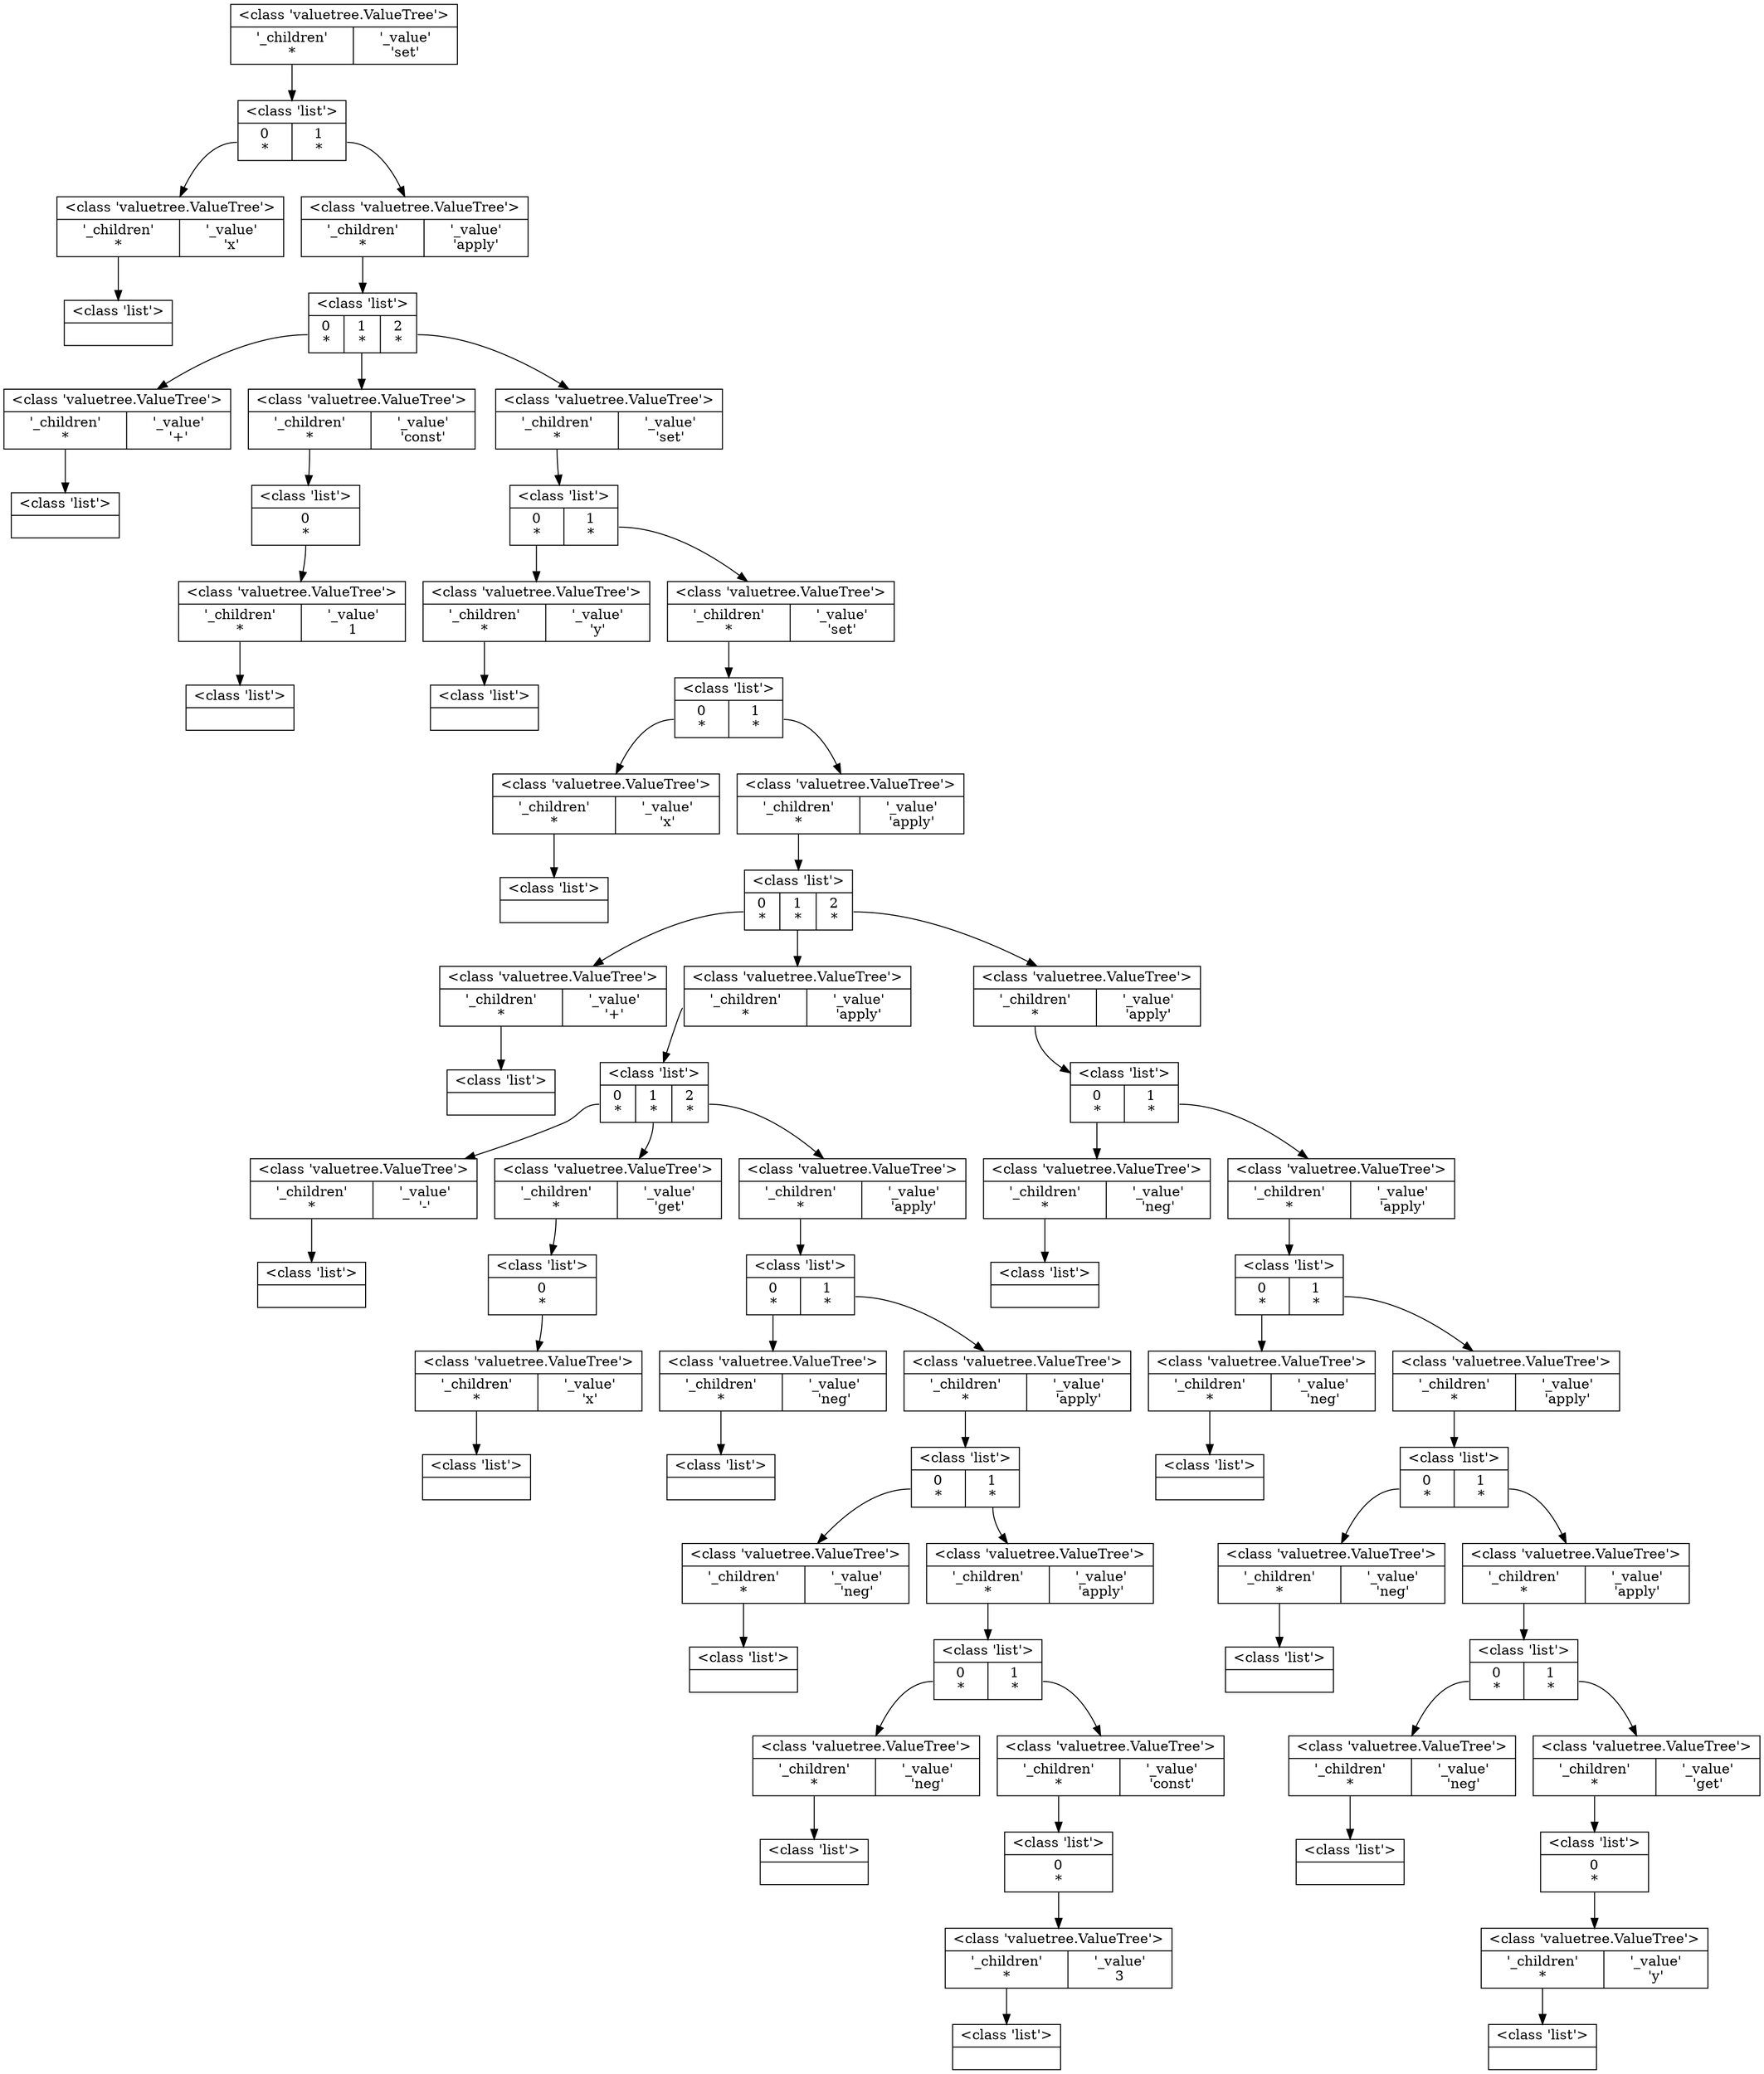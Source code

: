 digraph structure {
ordering=out;
node [height=.1];
rankdir=TB;
3068689100 [shape=record, height=.1, label="{ \<class 'valuetree.ValueTree'\> | { <f0> '_children'\n* | <f1> '_value'\n'set' }   }"];
3067845676 [shape=record, height=.1, label="{ \<class 'list'\> | { <f0> 0\n* | <f1> 1\n* } }"];
3068727468 [shape=record, height=.1, label="{ \<class 'valuetree.ValueTree'\> | { <f0> '_children'\n* | <f1> '_value'\n'x' }   }"];
3067844268 [shape=record, height=.1, label="{ \<class 'list'\> | {  } }"];
3068727660 [shape=record, height=.1, label="{ \<class 'valuetree.ValueTree'\> | { <f0> '_children'\n* | <f1> '_value'\n'apply' }   }"];
3067844300 [shape=record, height=.1, label="{ \<class 'list'\> | { <f0> 0\n* | <f1> 1\n* | <f2> 2\n* } }"];
3068644300 [shape=record, height=.1, label="{ \<class 'valuetree.ValueTree'\> | { <f0> '_children'\n* | <f1> '_value'\n'+' }   }"];
3067826444 [shape=record, height=.1, label="{ \<class 'list'\> | {  } }"];
3068727372 [shape=record, height=.1, label="{ \<class 'valuetree.ValueTree'\> | { <f0> '_children'\n* | <f1> '_value'\n'const' }   }"];
3067845388 [shape=record, height=.1, label="{ \<class 'list'\> | { <f0> 0\n* } }"];
3068728844 [shape=record, height=.1, label="{ \<class 'valuetree.ValueTree'\> | { <f0> '_children'\n* | <f1> '_value'\n1 }   }"];
3067844684 [shape=record, height=.1, label="{ \<class 'list'\> | {  } }"];
3068727756 [shape=record, height=.1, label="{ \<class 'valuetree.ValueTree'\> | { <f0> '_children'\n* | <f1> '_value'\n'set' }   }"];
3067829132 [shape=record, height=.1, label="{ \<class 'list'\> | { <f0> 0\n* | <f1> 1\n* } }"];
3068645196 [shape=record, height=.1, label="{ \<class 'valuetree.ValueTree'\> | { <f0> '_children'\n* | <f1> '_value'\n'y' }   }"];
3067829068 [shape=record, height=.1, label="{ \<class 'list'\> | {  } }"];
3067861196 [shape=record, height=.1, label="{ \<class 'valuetree.ValueTree'\> | { <f0> '_children'\n* | <f1> '_value'\n'set' }   }"];
3067844588 [shape=record, height=.1, label="{ \<class 'list'\> | { <f0> 0\n* | <f1> 1\n* } }"];
3067861132 [shape=record, height=.1, label="{ \<class 'valuetree.ValueTree'\> | { <f0> '_children'\n* | <f1> '_value'\n'x' }   }"];
3067861164 [shape=record, height=.1, label="{ \<class 'list'\> | {  } }"];
3067861036 [shape=record, height=.1, label="{ \<class 'valuetree.ValueTree'\> | { <f0> '_children'\n* | <f1> '_value'\n'apply' }   }"];
3067846540 [shape=record, height=.1, label="{ \<class 'list'\> | { <f0> 0\n* | <f1> 1\n* | <f2> 2\n* } }"];
3068642924 [shape=record, height=.1, label="{ \<class 'valuetree.ValueTree'\> | { <f0> '_children'\n* | <f1> '_value'\n'+' }   }"];
3068687756 [shape=record, height=.1, label="{ \<class 'list'\> | {  } }"];
3067858988 [shape=record, height=.1, label="{ \<class 'valuetree.ValueTree'\> | { <f0> '_children'\n* | <f1> '_value'\n'apply' }   }"];
3067829996 [shape=record, height=.1, label="{ \<class 'list'\> | { <f0> 0\n* | <f1> 1\n* | <f2> 2\n* } }"];
3067860268 [shape=record, height=.1, label="{ \<class 'valuetree.ValueTree'\> | { <f0> '_children'\n* | <f1> '_value'\n'-' }   }"];
3067843276 [shape=record, height=.1, label="{ \<class 'list'\> | {  } }"];
3067859404 [shape=record, height=.1, label="{ \<class 'valuetree.ValueTree'\> | { <f0> '_children'\n* | <f1> '_value'\n'get' }   }"];
3067844620 [shape=record, height=.1, label="{ \<class 'list'\> | { <f0> 0\n* } }"];
3068690028 [shape=record, height=.1, label="{ \<class 'valuetree.ValueTree'\> | { <f0> '_children'\n* | <f1> '_value'\n'x' }   }"];
3067844780 [shape=record, height=.1, label="{ \<class 'list'\> | {  } }"];
3067862412 [shape=record, height=.1, label="{ \<class 'valuetree.ValueTree'\> | { <f0> '_children'\n* | <f1> '_value'\n'apply' }   }"];
3067845932 [shape=record, height=.1, label="{ \<class 'list'\> | { <f0> 0\n* | <f1> 1\n* } }"];
3067861580 [shape=record, height=.1, label="{ \<class 'valuetree.ValueTree'\> | { <f0> '_children'\n* | <f1> '_value'\n'neg' }   }"];
3067846604 [shape=record, height=.1, label="{ \<class 'list'\> | {  } }"];
3067859980 [shape=record, height=.1, label="{ \<class 'valuetree.ValueTree'\> | { <f0> '_children'\n* | <f1> '_value'\n'apply' }   }"];
3067844332 [shape=record, height=.1, label="{ \<class 'list'\> | { <f0> 0\n* | <f1> 1\n* } }"];
3067861836 [shape=record, height=.1, label="{ \<class 'valuetree.ValueTree'\> | { <f0> '_children'\n* | <f1> '_value'\n'neg' }   }"];
3067844876 [shape=record, height=.1, label="{ \<class 'list'\> | {  } }"];
3067862764 [shape=record, height=.1, label="{ \<class 'valuetree.ValueTree'\> | { <f0> '_children'\n* | <f1> '_value'\n'apply' }   }"];
3067845740 [shape=record, height=.1, label="{ \<class 'list'\> | { <f0> 0\n* | <f1> 1\n* } }"];
3067859852 [shape=record, height=.1, label="{ \<class 'valuetree.ValueTree'\> | { <f0> '_children'\n* | <f1> '_value'\n'neg' }   }"];
3067846636 [shape=record, height=.1, label="{ \<class 'list'\> | {  } }"];
3067859660 [shape=record, height=.1, label="{ \<class 'valuetree.ValueTree'\> | { <f0> '_children'\n* | <f1> '_value'\n'const' }   }"];
3067845836 [shape=record, height=.1, label="{ \<class 'list'\> | { <f0> 0\n* } }"];
3068644524 [shape=record, height=.1, label="{ \<class 'valuetree.ValueTree'\> | { <f0> '_children'\n* | <f1> '_value'\n3 }   }"];
3067843980 [shape=record, height=.1, label="{ \<class 'list'\> | {  } }"];
3067862156 [shape=record, height=.1, label="{ \<class 'valuetree.ValueTree'\> | { <f0> '_children'\n* | <f1> '_value'\n'apply' }   }"];
3067828556 [shape=record, height=.1, label="{ \<class 'list'\> | { <f0> 0\n* | <f1> 1\n* } }"];
3067859244 [shape=record, height=.1, label="{ \<class 'valuetree.ValueTree'\> | { <f0> '_children'\n* | <f1> '_value'\n'neg' }   }"];
3068687404 [shape=record, height=.1, label="{ \<class 'list'\> | {  } }"];
3067860620 [shape=record, height=.1, label="{ \<class 'valuetree.ValueTree'\> | { <f0> '_children'\n* | <f1> '_value'\n'apply' }   }"];
3067843500 [shape=record, height=.1, label="{ \<class 'list'\> | { <f0> 0\n* | <f1> 1\n* } }"];
3067861676 [shape=record, height=.1, label="{ \<class 'valuetree.ValueTree'\> | { <f0> '_children'\n* | <f1> '_value'\n'neg' }   }"];
3067828684 [shape=record, height=.1, label="{ \<class 'list'\> | {  } }"];
3067860428 [shape=record, height=.1, label="{ \<class 'valuetree.ValueTree'\> | { <f0> '_children'\n* | <f1> '_value'\n'apply' }   }"];
3067828780 [shape=record, height=.1, label="{ \<class 'list'\> | { <f0> 0\n* | <f1> 1\n* } }"];
3067859820 [shape=record, height=.1, label="{ \<class 'valuetree.ValueTree'\> | { <f0> '_children'\n* | <f1> '_value'\n'neg' }   }"];
3067844652 [shape=record, height=.1, label="{ \<class 'list'\> | {  } }"];
3067860940 [shape=record, height=.1, label="{ \<class 'valuetree.ValueTree'\> | { <f0> '_children'\n* | <f1> '_value'\n'apply' }   }"];
3067829388 [shape=record, height=.1, label="{ \<class 'list'\> | { <f0> 0\n* | <f1> 1\n* } }"];
3067859500 [shape=record, height=.1, label="{ \<class 'valuetree.ValueTree'\> | { <f0> '_children'\n* | <f1> '_value'\n'neg' }   }"];
3067828364 [shape=record, height=.1, label="{ \<class 'list'\> | {  } }"];
3067860396 [shape=record, height=.1, label="{ \<class 'valuetree.ValueTree'\> | { <f0> '_children'\n* | <f1> '_value'\n'get' }   }"];
3067826380 [shape=record, height=.1, label="{ \<class 'list'\> | { <f0> 0\n* } }"];
3068643372 [shape=record, height=.1, label="{ \<class 'valuetree.ValueTree'\> | { <f0> '_children'\n* | <f1> '_value'\n'y' }   }"];
3067829004 [shape=record, height=.1, label="{ \<class 'list'\> | {  } }"];
3068689100:<f0> -> 3067845676;
3067845676:<f0> -> 3068727468;
3068727468:<f0> -> 3067844268;
3067845676:<f1> -> 3068727660;
3068727660:<f0> -> 3067844300;
3067844300:<f0> -> 3068644300;
3068644300:<f0> -> 3067826444;
3067844300:<f1> -> 3068727372;
3068727372:<f0> -> 3067845388;
3067845388:<f0> -> 3068728844;
3068728844:<f0> -> 3067844684;
3067844300:<f2> -> 3068727756;
3068727756:<f0> -> 3067829132;
3067829132:<f0> -> 3068645196;
3068645196:<f0> -> 3067829068;
3067829132:<f1> -> 3067861196;
3067861196:<f0> -> 3067844588;
3067844588:<f0> -> 3067861132;
3067861132:<f0> -> 3067861164;
3067844588:<f1> -> 3067861036;
3067861036:<f0> -> 3067846540;
3067846540:<f0> -> 3068642924;
3068642924:<f0> -> 3068687756;
3067846540:<f1> -> 3067858988;
3067858988:<f0> -> 3067829996;
3067829996:<f0> -> 3067860268;
3067860268:<f0> -> 3067843276;
3067829996:<f1> -> 3067859404;
3067859404:<f0> -> 3067844620;
3067844620:<f0> -> 3068690028;
3068690028:<f0> -> 3067844780;
3067829996:<f2> -> 3067862412;
3067862412:<f0> -> 3067845932;
3067845932:<f0> -> 3067861580;
3067861580:<f0> -> 3067846604;
3067845932:<f1> -> 3067859980;
3067859980:<f0> -> 3067844332;
3067844332:<f0> -> 3067861836;
3067861836:<f0> -> 3067844876;
3067844332:<f1> -> 3067862764;
3067862764:<f0> -> 3067845740;
3067845740:<f0> -> 3067859852;
3067859852:<f0> -> 3067846636;
3067845740:<f1> -> 3067859660;
3067859660:<f0> -> 3067845836;
3067845836:<f0> -> 3068644524;
3068644524:<f0> -> 3067843980;
3067846540:<f2> -> 3067862156;
3067862156:<f0> -> 3067828556;
3067828556:<f0> -> 3067859244;
3067859244:<f0> -> 3068687404;
3067828556:<f1> -> 3067860620;
3067860620:<f0> -> 3067843500;
3067843500:<f0> -> 3067861676;
3067861676:<f0> -> 3067828684;
3067843500:<f1> -> 3067860428;
3067860428:<f0> -> 3067828780;
3067828780:<f0> -> 3067859820;
3067859820:<f0> -> 3067844652;
3067828780:<f1> -> 3067860940;
3067860940:<f0> -> 3067829388;
3067829388:<f0> -> 3067859500;
3067859500:<f0> -> 3067828364;
3067829388:<f1> -> 3067860396;
3067860396:<f0> -> 3067826380;
3067826380:<f0> -> 3068643372;
3068643372:<f0> -> 3067829004;
}

